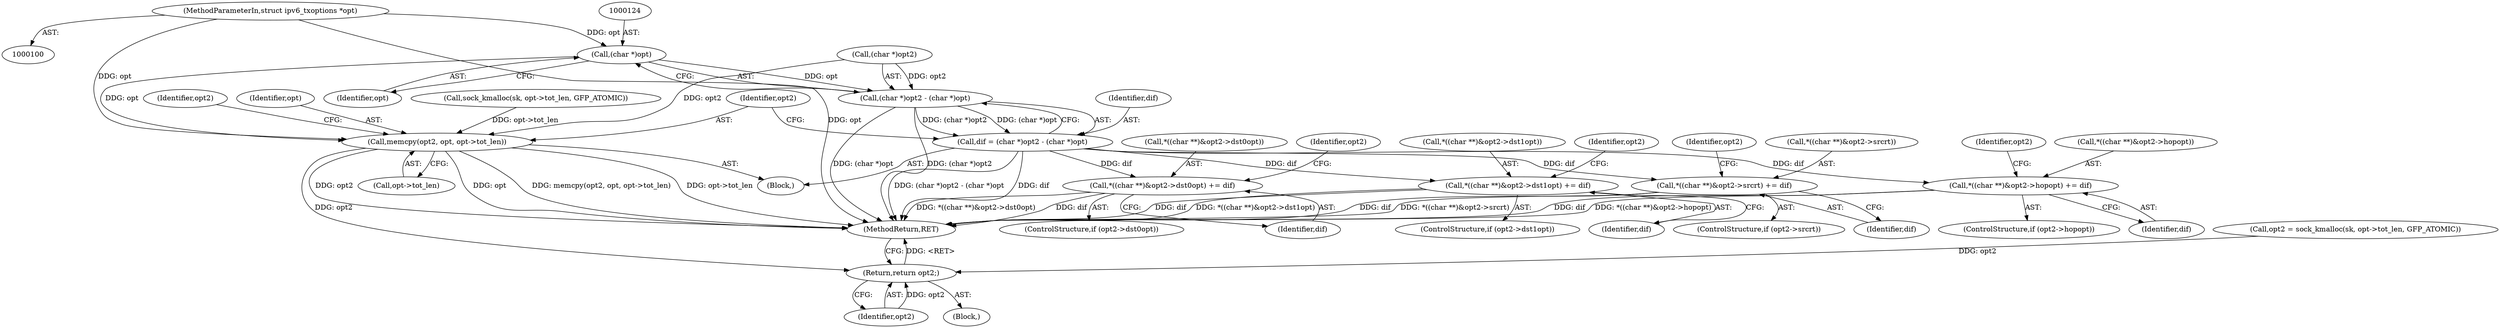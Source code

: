digraph "0_linux_45f6fad84cc305103b28d73482b344d7f5b76f39_5@pointer" {
"1000102" [label="(MethodParameterIn,struct ipv6_txoptions *opt)"];
"1000123" [label="(Call,(char *)opt)"];
"1000119" [label="(Call,(char *)opt2 - (char *)opt)"];
"1000117" [label="(Call,dif = (char *)opt2 - (char *)opt)"];
"1000136" [label="(Call,*((char **)&opt2->hopopt) += dif)"];
"1000149" [label="(Call,*((char **)&opt2->dst0opt) += dif)"];
"1000162" [label="(Call,*((char **)&opt2->dst1opt) += dif)"];
"1000175" [label="(Call,*((char **)&opt2->srcrt) += dif)"];
"1000126" [label="(Call,memcpy(opt2, opt, opt->tot_len))"];
"1000190" [label="(Return,return opt2;)"];
"1000126" [label="(Call,memcpy(opt2, opt, opt->tot_len))"];
"1000175" [label="(Call,*((char **)&opt2->srcrt) += dif)"];
"1000128" [label="(Identifier,opt)"];
"1000191" [label="(Identifier,opt2)"];
"1000137" [label="(Call,*((char **)&opt2->hopopt))"];
"1000157" [label="(Identifier,dif)"];
"1000117" [label="(Call,dif = (char *)opt2 - (char *)opt)"];
"1000171" [label="(ControlStructure,if (opt2->srcrt))"];
"1000120" [label="(Call,(char *)opt2)"];
"1000190" [label="(Return,return opt2;)"];
"1000119" [label="(Call,(char *)opt2 - (char *)opt)"];
"1000118" [label="(Identifier,dif)"];
"1000136" [label="(Call,*((char **)&opt2->hopopt) += dif)"];
"1000147" [label="(Identifier,opt2)"];
"1000160" [label="(Identifier,opt2)"];
"1000183" [label="(Identifier,dif)"];
"1000129" [label="(Call,opt->tot_len)"];
"1000107" [label="(Call,sock_kmalloc(sk, opt->tot_len, GFP_ATOMIC))"];
"1000125" [label="(Identifier,opt)"];
"1000127" [label="(Identifier,opt2)"];
"1000162" [label="(Call,*((char **)&opt2->dst1opt) += dif)"];
"1000187" [label="(Identifier,opt2)"];
"1000103" [label="(Block,)"];
"1000163" [label="(Call,*((char **)&opt2->dst1opt))"];
"1000102" [label="(MethodParameterIn,struct ipv6_txoptions *opt)"];
"1000149" [label="(Call,*((char **)&opt2->dst0opt) += dif)"];
"1000115" [label="(Block,)"];
"1000176" [label="(Call,*((char **)&opt2->srcrt))"];
"1000134" [label="(Identifier,opt2)"];
"1000192" [label="(MethodReturn,RET)"];
"1000132" [label="(ControlStructure,if (opt2->hopopt))"];
"1000170" [label="(Identifier,dif)"];
"1000145" [label="(ControlStructure,if (opt2->dst0opt))"];
"1000173" [label="(Identifier,opt2)"];
"1000150" [label="(Call,*((char **)&opt2->dst0opt))"];
"1000105" [label="(Call,opt2 = sock_kmalloc(sk, opt->tot_len, GFP_ATOMIC))"];
"1000158" [label="(ControlStructure,if (opt2->dst1opt))"];
"1000123" [label="(Call,(char *)opt)"];
"1000144" [label="(Identifier,dif)"];
"1000102" -> "1000100"  [label="AST: "];
"1000102" -> "1000192"  [label="DDG: opt"];
"1000102" -> "1000123"  [label="DDG: opt"];
"1000102" -> "1000126"  [label="DDG: opt"];
"1000123" -> "1000119"  [label="AST: "];
"1000123" -> "1000125"  [label="CFG: "];
"1000124" -> "1000123"  [label="AST: "];
"1000125" -> "1000123"  [label="AST: "];
"1000119" -> "1000123"  [label="CFG: "];
"1000123" -> "1000119"  [label="DDG: opt"];
"1000123" -> "1000126"  [label="DDG: opt"];
"1000119" -> "1000117"  [label="AST: "];
"1000120" -> "1000119"  [label="AST: "];
"1000117" -> "1000119"  [label="CFG: "];
"1000119" -> "1000192"  [label="DDG: (char *)opt"];
"1000119" -> "1000192"  [label="DDG: (char *)opt2"];
"1000119" -> "1000117"  [label="DDG: (char *)opt2"];
"1000119" -> "1000117"  [label="DDG: (char *)opt"];
"1000120" -> "1000119"  [label="DDG: opt2"];
"1000117" -> "1000115"  [label="AST: "];
"1000118" -> "1000117"  [label="AST: "];
"1000127" -> "1000117"  [label="CFG: "];
"1000117" -> "1000192"  [label="DDG: dif"];
"1000117" -> "1000192"  [label="DDG: (char *)opt2 - (char *)opt"];
"1000117" -> "1000136"  [label="DDG: dif"];
"1000117" -> "1000149"  [label="DDG: dif"];
"1000117" -> "1000162"  [label="DDG: dif"];
"1000117" -> "1000175"  [label="DDG: dif"];
"1000136" -> "1000132"  [label="AST: "];
"1000136" -> "1000144"  [label="CFG: "];
"1000137" -> "1000136"  [label="AST: "];
"1000144" -> "1000136"  [label="AST: "];
"1000147" -> "1000136"  [label="CFG: "];
"1000136" -> "1000192"  [label="DDG: dif"];
"1000136" -> "1000192"  [label="DDG: *((char **)&opt2->hopopt)"];
"1000149" -> "1000145"  [label="AST: "];
"1000149" -> "1000157"  [label="CFG: "];
"1000150" -> "1000149"  [label="AST: "];
"1000157" -> "1000149"  [label="AST: "];
"1000160" -> "1000149"  [label="CFG: "];
"1000149" -> "1000192"  [label="DDG: dif"];
"1000149" -> "1000192"  [label="DDG: *((char **)&opt2->dst0opt)"];
"1000162" -> "1000158"  [label="AST: "];
"1000162" -> "1000170"  [label="CFG: "];
"1000163" -> "1000162"  [label="AST: "];
"1000170" -> "1000162"  [label="AST: "];
"1000173" -> "1000162"  [label="CFG: "];
"1000162" -> "1000192"  [label="DDG: dif"];
"1000162" -> "1000192"  [label="DDG: *((char **)&opt2->dst1opt)"];
"1000175" -> "1000171"  [label="AST: "];
"1000175" -> "1000183"  [label="CFG: "];
"1000176" -> "1000175"  [label="AST: "];
"1000183" -> "1000175"  [label="AST: "];
"1000187" -> "1000175"  [label="CFG: "];
"1000175" -> "1000192"  [label="DDG: dif"];
"1000175" -> "1000192"  [label="DDG: *((char **)&opt2->srcrt)"];
"1000126" -> "1000115"  [label="AST: "];
"1000126" -> "1000129"  [label="CFG: "];
"1000127" -> "1000126"  [label="AST: "];
"1000128" -> "1000126"  [label="AST: "];
"1000129" -> "1000126"  [label="AST: "];
"1000134" -> "1000126"  [label="CFG: "];
"1000126" -> "1000192"  [label="DDG: memcpy(opt2, opt, opt->tot_len)"];
"1000126" -> "1000192"  [label="DDG: opt->tot_len"];
"1000126" -> "1000192"  [label="DDG: opt2"];
"1000126" -> "1000192"  [label="DDG: opt"];
"1000120" -> "1000126"  [label="DDG: opt2"];
"1000107" -> "1000126"  [label="DDG: opt->tot_len"];
"1000126" -> "1000190"  [label="DDG: opt2"];
"1000190" -> "1000103"  [label="AST: "];
"1000190" -> "1000191"  [label="CFG: "];
"1000191" -> "1000190"  [label="AST: "];
"1000192" -> "1000190"  [label="CFG: "];
"1000190" -> "1000192"  [label="DDG: <RET>"];
"1000191" -> "1000190"  [label="DDG: opt2"];
"1000105" -> "1000190"  [label="DDG: opt2"];
}
